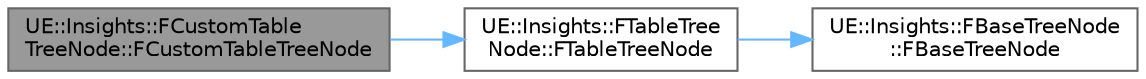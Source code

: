 digraph "UE::Insights::FCustomTableTreeNode::FCustomTableTreeNode"
{
 // INTERACTIVE_SVG=YES
 // LATEX_PDF_SIZE
  bgcolor="transparent";
  edge [fontname=Helvetica,fontsize=10,labelfontname=Helvetica,labelfontsize=10];
  node [fontname=Helvetica,fontsize=10,shape=box,height=0.2,width=0.4];
  rankdir="LR";
  Node1 [id="Node000001",label="UE::Insights::FCustomTable\lTreeNode::FCustomTableTreeNode",height=0.2,width=0.4,color="gray40", fillcolor="grey60", style="filled", fontcolor="black",tooltip="Initialization constructor for the group node."];
  Node1 -> Node2 [id="edge1_Node000001_Node000002",color="steelblue1",style="solid",tooltip=" "];
  Node2 [id="Node000002",label="UE::Insights::FTableTree\lNode::FTableTreeNode",height=0.2,width=0.4,color="grey40", fillcolor="white", style="filled",URL="$d0/db2/classUE_1_1Insights_1_1FTableTreeNode.html#a423376efe64d48b6ef1859a4c8a327c6",tooltip="Initialization constructor for a group node."];
  Node2 -> Node3 [id="edge2_Node000002_Node000003",color="steelblue1",style="solid",tooltip=" "];
  Node3 [id="Node000003",label="UE::Insights::FBaseTreeNode\l::FBaseTreeNode",height=0.2,width=0.4,color="grey40", fillcolor="white", style="filled",URL="$d7/d9f/classUE_1_1Insights_1_1FBaseTreeNode.html#a527520873073dfb9be65cc318c160d95",tooltip="Initialization constructor for the node."];
}
